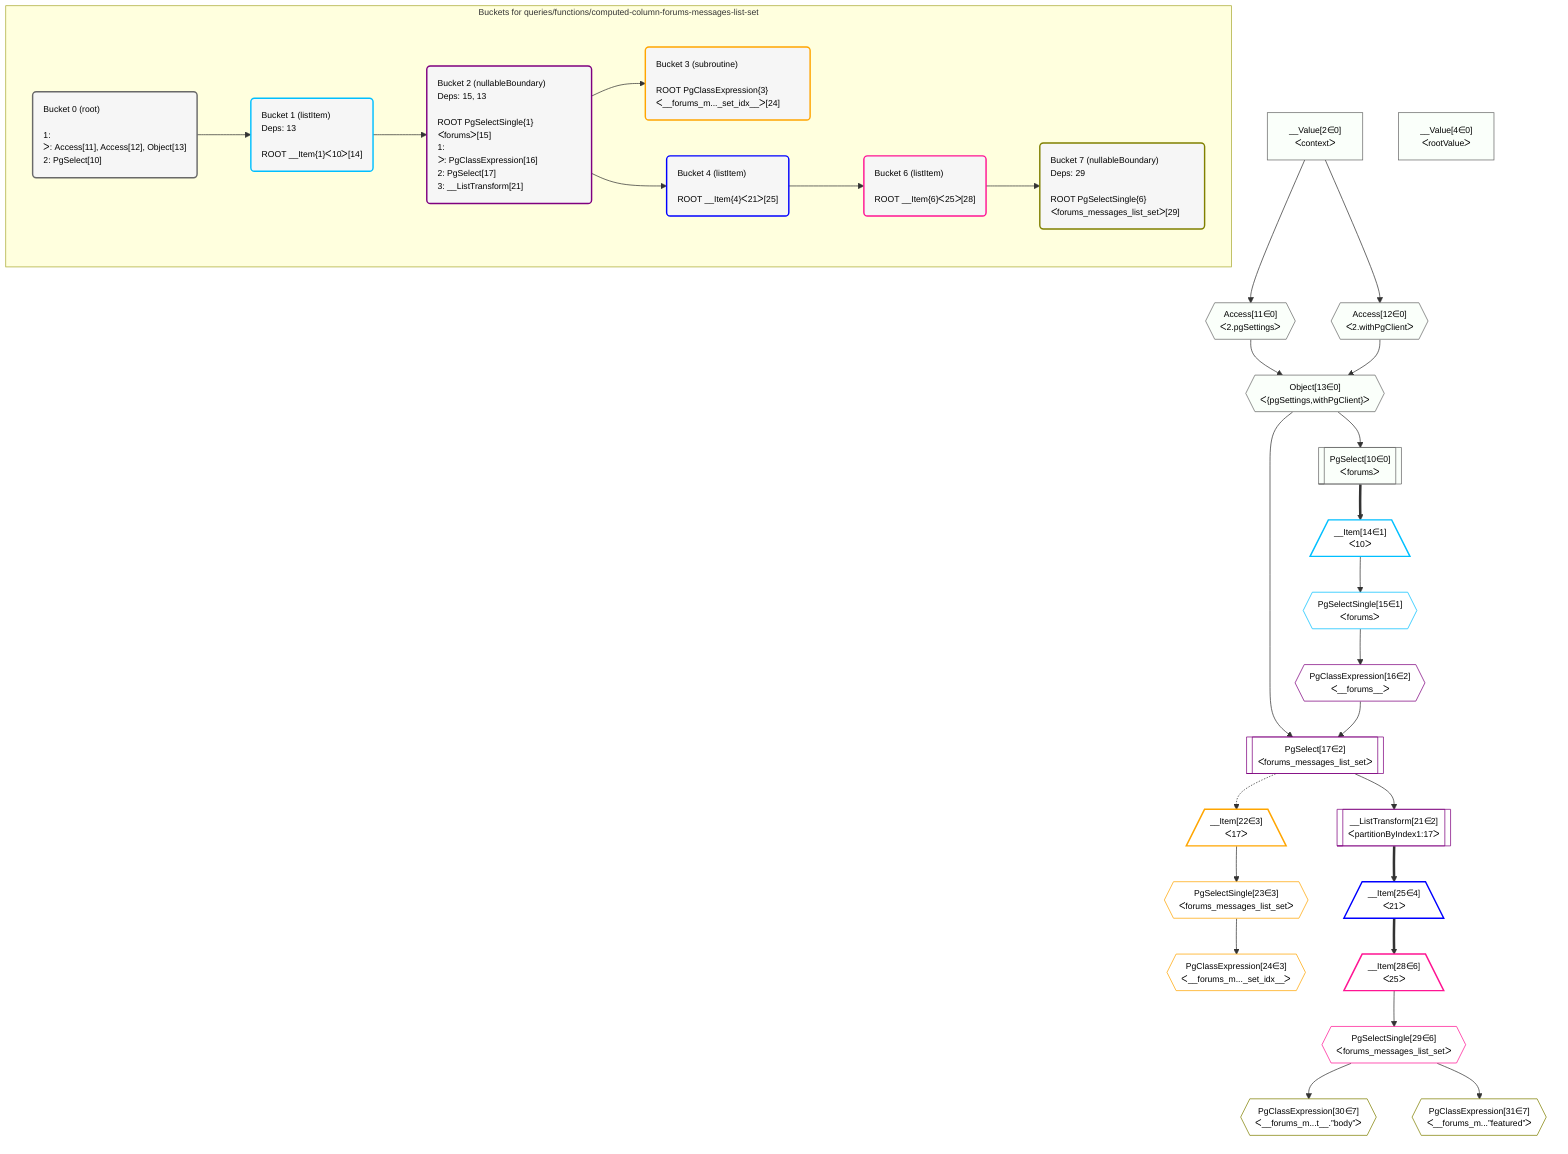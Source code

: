 %%{init: {'themeVariables': { 'fontSize': '12px'}}}%%
graph TD
    classDef path fill:#eee,stroke:#000,color:#000
    classDef plan fill:#fff,stroke-width:1px,color:#000
    classDef itemplan fill:#fff,stroke-width:2px,color:#000
    classDef unbatchedplan fill:#dff,stroke-width:1px,color:#000
    classDef sideeffectplan fill:#fcc,stroke-width:2px,color:#000
    classDef bucket fill:#f6f6f6,color:#000,stroke-width:2px,text-align:left


    %% plan dependencies
    Object13{{"Object[13∈0]<br />ᐸ{pgSettings,withPgClient}ᐳ"}}:::plan
    Access11{{"Access[11∈0]<br />ᐸ2.pgSettingsᐳ"}}:::plan
    Access12{{"Access[12∈0]<br />ᐸ2.withPgClientᐳ"}}:::plan
    Access11 & Access12 --> Object13
    PgSelect10[["PgSelect[10∈0]<br />ᐸforumsᐳ"]]:::plan
    Object13 --> PgSelect10
    __Value2["__Value[2∈0]<br />ᐸcontextᐳ"]:::plan
    __Value2 --> Access11
    __Value2 --> Access12
    __Value4["__Value[4∈0]<br />ᐸrootValueᐳ"]:::plan
    __Item14[/"__Item[14∈1]<br />ᐸ10ᐳ"\]:::itemplan
    PgSelect10 ==> __Item14
    PgSelectSingle15{{"PgSelectSingle[15∈1]<br />ᐸforumsᐳ"}}:::plan
    __Item14 --> PgSelectSingle15
    PgSelect17[["PgSelect[17∈2]<br />ᐸforums_messages_list_setᐳ"]]:::plan
    PgClassExpression16{{"PgClassExpression[16∈2]<br />ᐸ__forums__ᐳ"}}:::plan
    Object13 & PgClassExpression16 --> PgSelect17
    PgSelectSingle15 --> PgClassExpression16
    __ListTransform21[["__ListTransform[21∈2]<br />ᐸpartitionByIndex1:17ᐳ"]]:::plan
    PgSelect17 --> __ListTransform21
    __Item22[/"__Item[22∈3]<br />ᐸ17ᐳ"\]:::itemplan
    PgSelect17 -.-> __Item22
    PgSelectSingle23{{"PgSelectSingle[23∈3]<br />ᐸforums_messages_list_setᐳ"}}:::plan
    __Item22 --> PgSelectSingle23
    PgClassExpression24{{"PgClassExpression[24∈3]<br />ᐸ__forums_m..._set_idx__ᐳ"}}:::plan
    PgSelectSingle23 --> PgClassExpression24
    __Item25[/"__Item[25∈4]<br />ᐸ21ᐳ"\]:::itemplan
    __ListTransform21 ==> __Item25
    __Item28[/"__Item[28∈6]<br />ᐸ25ᐳ"\]:::itemplan
    __Item25 ==> __Item28
    PgSelectSingle29{{"PgSelectSingle[29∈6]<br />ᐸforums_messages_list_setᐳ"}}:::plan
    __Item28 --> PgSelectSingle29
    PgClassExpression30{{"PgClassExpression[30∈7]<br />ᐸ__forums_m...t__.”body”ᐳ"}}:::plan
    PgSelectSingle29 --> PgClassExpression30
    PgClassExpression31{{"PgClassExpression[31∈7]<br />ᐸ__forums_m...”featured”ᐳ"}}:::plan
    PgSelectSingle29 --> PgClassExpression31

    %% define steps

    subgraph "Buckets for queries/functions/computed-column-forums-messages-list-set"
    Bucket0("Bucket 0 (root)<br /><br />1: <br />ᐳ: Access[11], Access[12], Object[13]<br />2: PgSelect[10]"):::bucket
    classDef bucket0 stroke:#696969
    class Bucket0,__Value2,__Value4,PgSelect10,Access11,Access12,Object13 bucket0
    Bucket1("Bucket 1 (listItem)<br />Deps: 13<br /><br />ROOT __Item{1}ᐸ10ᐳ[14]"):::bucket
    classDef bucket1 stroke:#00bfff
    class Bucket1,__Item14,PgSelectSingle15 bucket1
    Bucket2("Bucket 2 (nullableBoundary)<br />Deps: 15, 13<br /><br />ROOT PgSelectSingle{1}ᐸforumsᐳ[15]<br />1: <br />ᐳ: PgClassExpression[16]<br />2: PgSelect[17]<br />3: __ListTransform[21]"):::bucket
    classDef bucket2 stroke:#7f007f
    class Bucket2,PgClassExpression16,PgSelect17,__ListTransform21 bucket2
    Bucket3("Bucket 3 (subroutine)<br /><br />ROOT PgClassExpression{3}ᐸ__forums_m..._set_idx__ᐳ[24]"):::bucket
    classDef bucket3 stroke:#ffa500
    class Bucket3,__Item22,PgSelectSingle23,PgClassExpression24 bucket3
    Bucket4("Bucket 4 (listItem)<br /><br />ROOT __Item{4}ᐸ21ᐳ[25]"):::bucket
    classDef bucket4 stroke:#0000ff
    class Bucket4,__Item25 bucket4
    Bucket6("Bucket 6 (listItem)<br /><br />ROOT __Item{6}ᐸ25ᐳ[28]"):::bucket
    classDef bucket6 stroke:#ff1493
    class Bucket6,__Item28,PgSelectSingle29 bucket6
    Bucket7("Bucket 7 (nullableBoundary)<br />Deps: 29<br /><br />ROOT PgSelectSingle{6}ᐸforums_messages_list_setᐳ[29]"):::bucket
    classDef bucket7 stroke:#808000
    class Bucket7,PgClassExpression30,PgClassExpression31 bucket7
    Bucket0 --> Bucket1
    Bucket1 --> Bucket2
    Bucket2 --> Bucket3 & Bucket4
    Bucket4 --> Bucket6
    Bucket6 --> Bucket7
    classDef unary fill:#fafffa,borderWidth:8px
    class Object13,PgSelect10,Access11,Access12,__Value2,__Value4 unary
    end